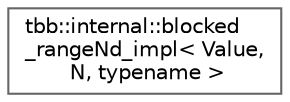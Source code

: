 digraph "类继承关系图"
{
 // LATEX_PDF_SIZE
  bgcolor="transparent";
  edge [fontname=Helvetica,fontsize=10,labelfontname=Helvetica,labelfontsize=10];
  node [fontname=Helvetica,fontsize=10,shape=box,height=0.2,width=0.4];
  rankdir="LR";
  Node0 [id="Node000000",label="tbb::internal::blocked\l_rangeNd_impl\< Value,\l N, typename \>",height=0.2,width=0.4,color="grey40", fillcolor="white", style="filled",URL="$classtbb_1_1internal_1_1blocked__range_nd__impl.html",tooltip=" "];
}
